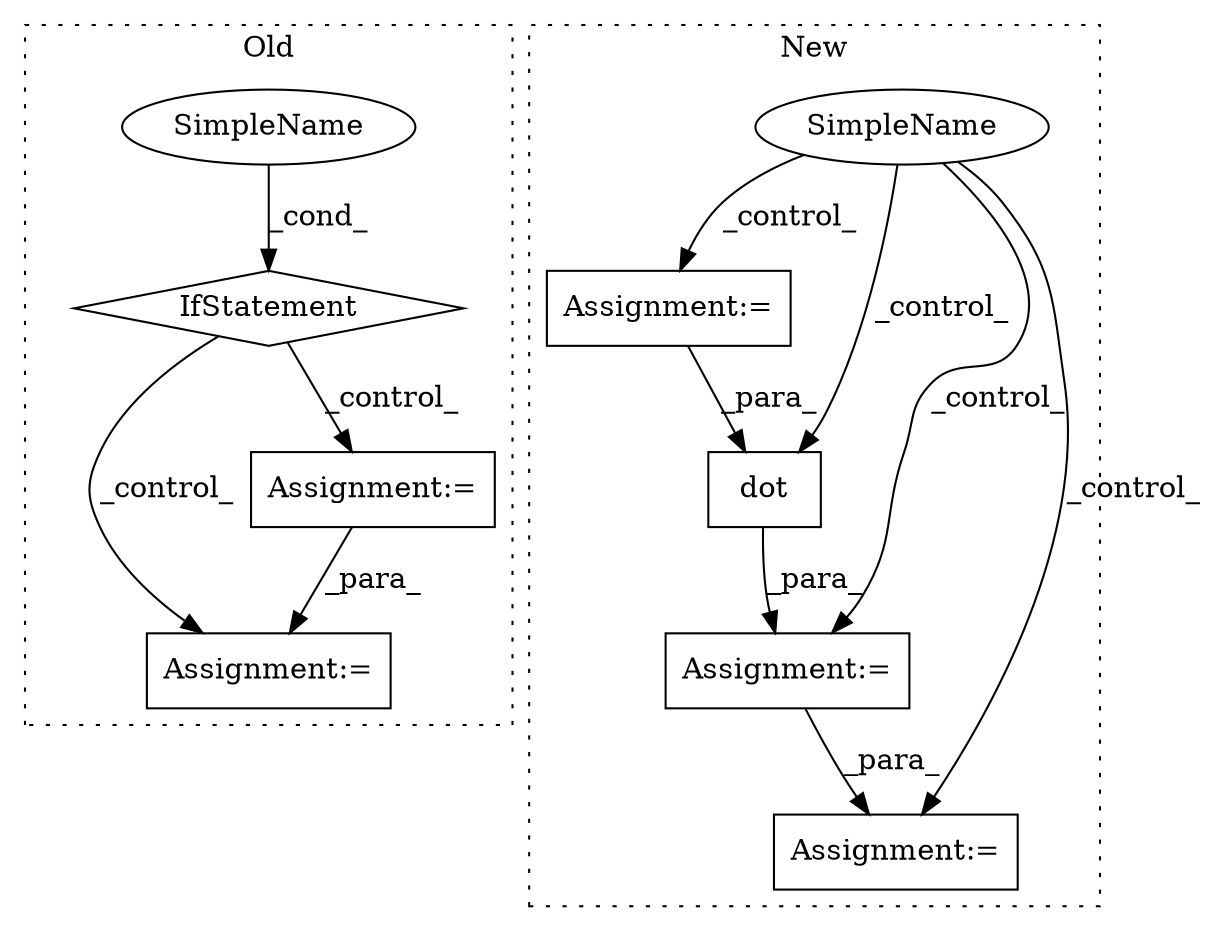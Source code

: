 digraph G {
subgraph cluster0 {
1 [label="IfStatement" a="25" s="9672,9678" l="4,2" shape="diamond"];
5 [label="Assignment:=" a="7" s="9752" l="2" shape="box"];
6 [label="SimpleName" a="42" s="9676" l="2" shape="ellipse"];
9 [label="Assignment:=" a="7" s="9712" l="1" shape="box"];
label = "Old";
style="dotted";
}
subgraph cluster1 {
2 [label="dot" a="32" s="9808,9822" l="4,1" shape="box"];
3 [label="Assignment:=" a="7" s="9801" l="1" shape="box"];
4 [label="Assignment:=" a="7" s="9770" l="2" shape="box"];
7 [label="Assignment:=" a="7" s="9832" l="2" shape="box"];
8 [label="SimpleName" a="42" s="9730" l="2" shape="ellipse"];
label = "New";
style="dotted";
}
1 -> 5 [label="_control_"];
1 -> 9 [label="_control_"];
2 -> 3 [label="_para_"];
3 -> 7 [label="_para_"];
4 -> 2 [label="_para_"];
6 -> 1 [label="_cond_"];
8 -> 4 [label="_control_"];
8 -> 7 [label="_control_"];
8 -> 3 [label="_control_"];
8 -> 2 [label="_control_"];
9 -> 5 [label="_para_"];
}